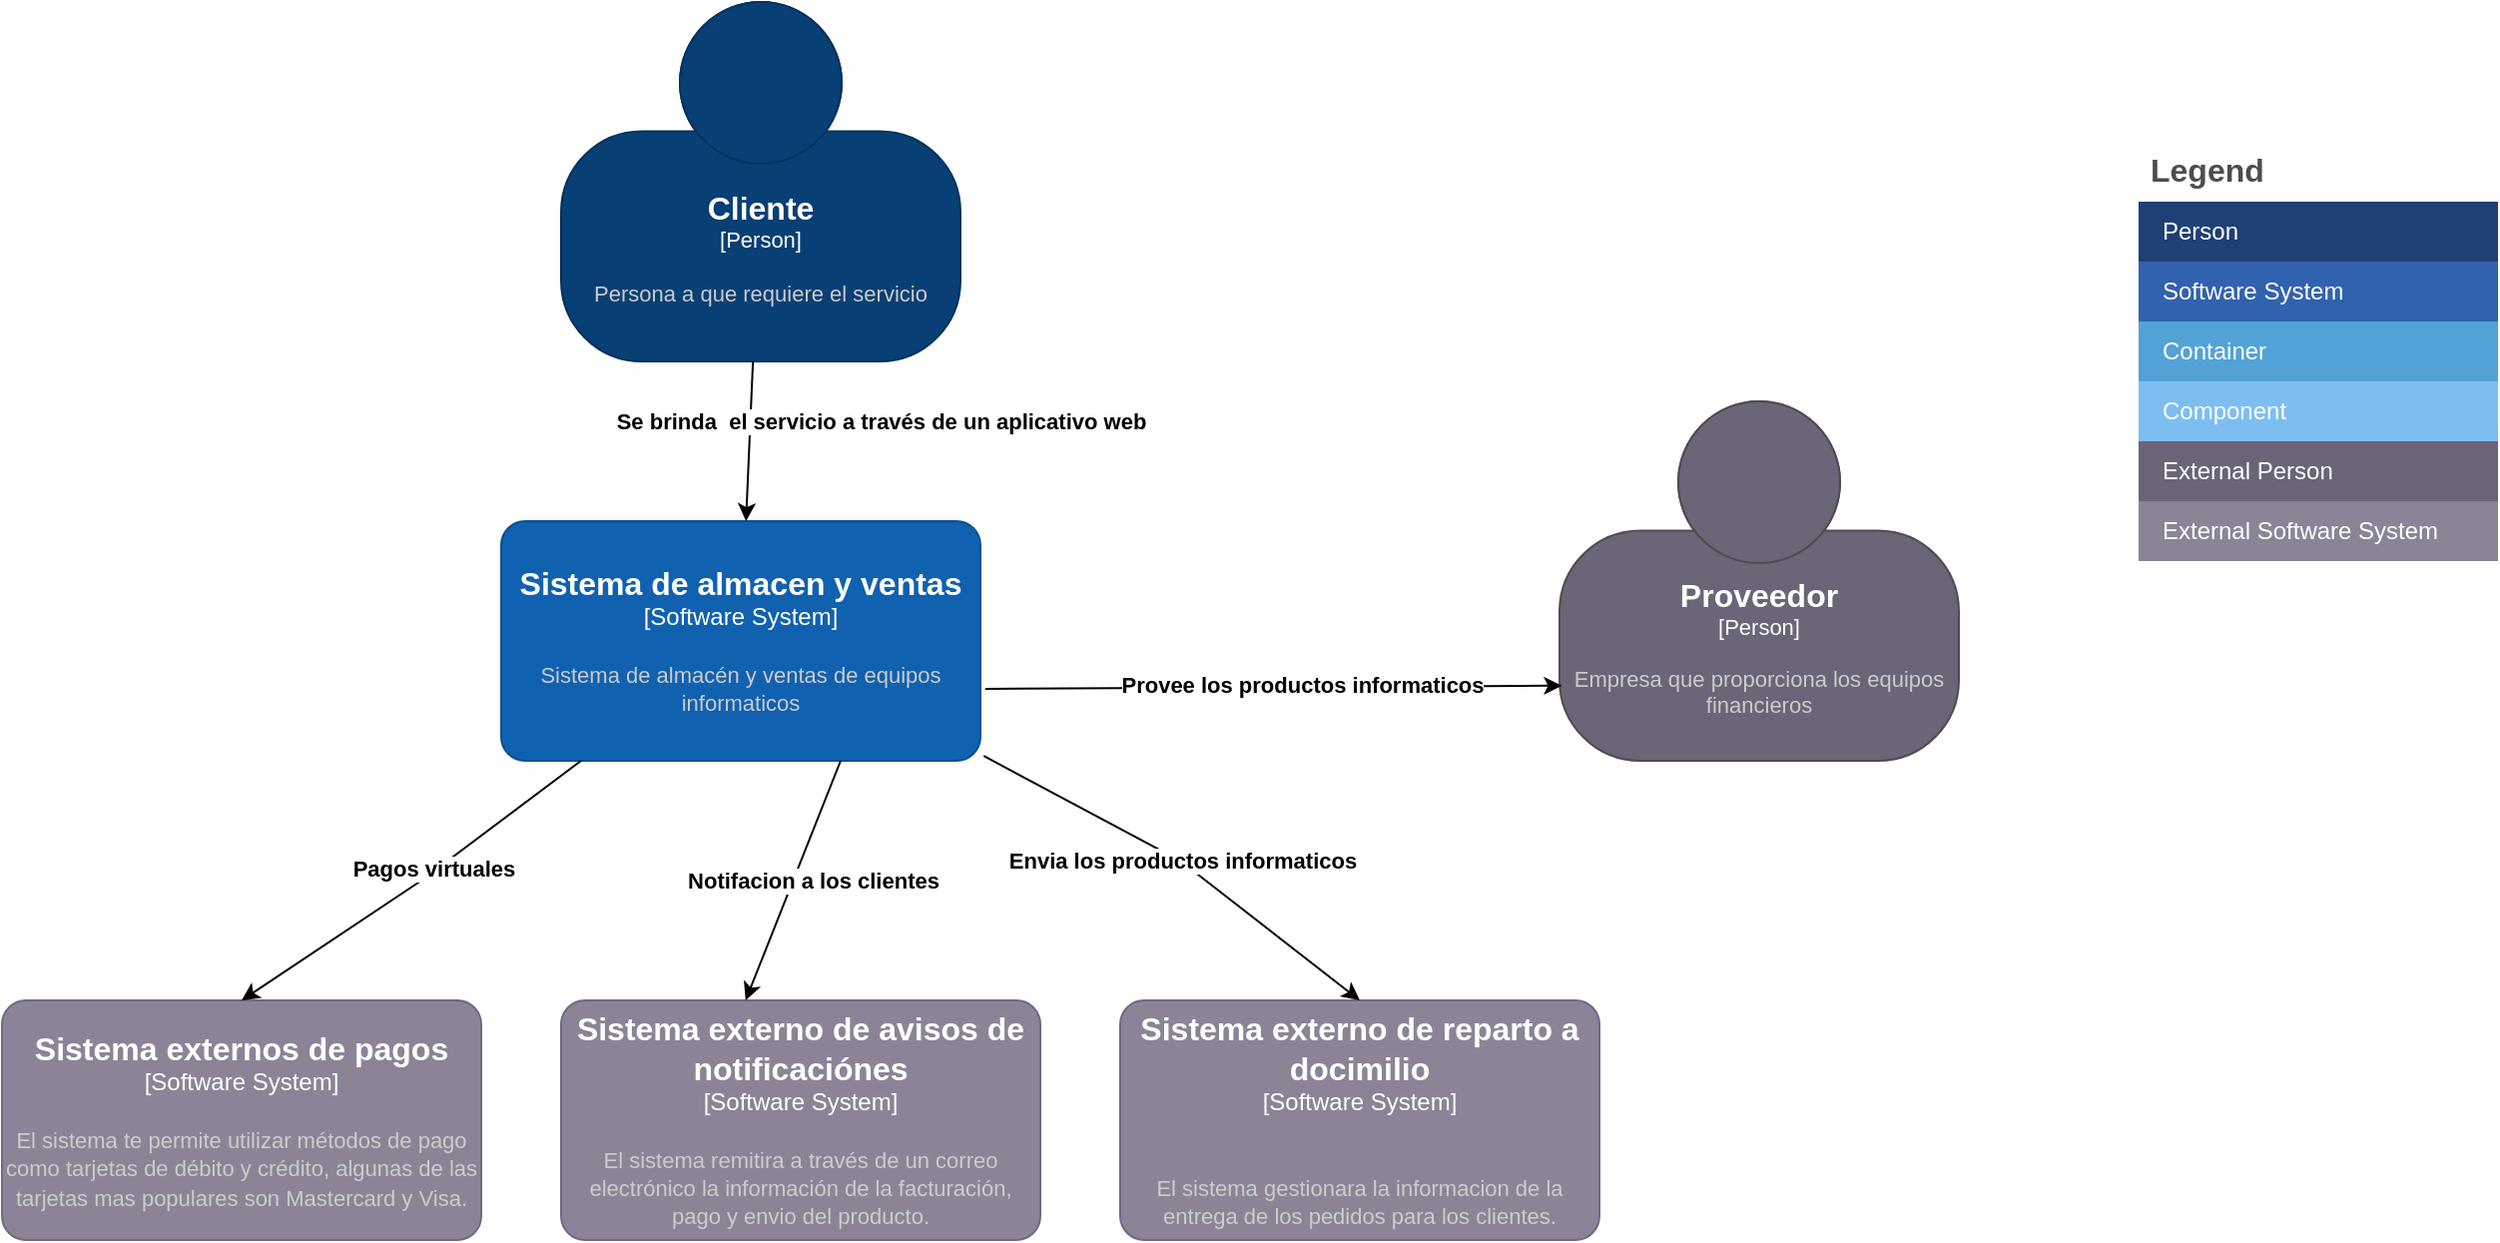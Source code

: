 <mxfile version="20.8.18" type="github">
  <diagram name="Página-1" id="iMjMDnPasPtiOvA3PGTn">
    <mxGraphModel dx="1313" dy="1885" grid="1" gridSize="10" guides="1" tooltips="1" connect="1" arrows="1" fold="1" page="1" pageScale="1" pageWidth="827" pageHeight="1169" math="0" shadow="0">
      <root>
        <mxCell id="0" />
        <mxCell id="1" parent="0" />
        <object placeholders="1" c4Name="Sistema de almacen y ventas" c4Type="Software System" c4Description="Sistema de almacén y ventas de equipos informaticos" label="&lt;font style=&quot;font-size: 16px&quot;&gt;&lt;b&gt;%c4Name%&lt;/b&gt;&lt;/font&gt;&lt;div&gt;[%c4Type%]&lt;/div&gt;&lt;br&gt;&lt;div&gt;&lt;font style=&quot;font-size: 11px&quot;&gt;&lt;font color=&quot;#cccccc&quot;&gt;%c4Description%&lt;/font&gt;&lt;/div&gt;" id="D-oZSSC1ckLGkXzow-cw-2">
          <mxCell style="rounded=1;whiteSpace=wrap;html=1;labelBackgroundColor=none;fillColor=#1061B0;fontColor=#ffffff;align=center;arcSize=10;strokeColor=#0D5091;metaEdit=1;resizable=0;points=[[0.25,0,0],[0.5,0,0],[0.75,0,0],[1,0.25,0],[1,0.5,0],[1,0.75,0],[0.75,1,0],[0.5,1,0],[0.25,1,0],[0,0.75,0],[0,0.5,0],[0,0.25,0]];" vertex="1" parent="1">
            <mxGeometry x="620" y="100" width="240" height="120" as="geometry" />
          </mxCell>
        </object>
        <object placeholders="1" c4Name="Cliente" c4Type="Person" c4Description="Persona a que requiere el servicio" label="&lt;font style=&quot;font-size: 16px&quot;&gt;&lt;b&gt;%c4Name%&lt;/b&gt;&lt;/font&gt;&lt;div&gt;[%c4Type%]&lt;/div&gt;&lt;br&gt;&lt;div&gt;&lt;font style=&quot;font-size: 11px&quot;&gt;&lt;font color=&quot;#cccccc&quot;&gt;%c4Description%&lt;/font&gt;&lt;/div&gt;" id="D-oZSSC1ckLGkXzow-cw-3">
          <mxCell style="html=1;fontSize=11;dashed=0;whiteSpace=wrap;fillColor=#083F75;strokeColor=#06315C;fontColor=#ffffff;shape=mxgraph.c4.person2;align=center;metaEdit=1;points=[[0.5,0,0],[1,0.5,0],[1,0.75,0],[0.75,1,0],[0.5,1,0],[0.25,1,0],[0,0.75,0],[0,0.5,0]];resizable=0;" vertex="1" parent="1">
            <mxGeometry x="650" y="-160" width="200" height="180" as="geometry" />
          </mxCell>
        </object>
        <object placeholders="1" c4Name="Proveedor" c4Type="Person" c4Description="Empresa que proporciona los equipos financieros" label="&lt;font style=&quot;font-size: 16px&quot;&gt;&lt;b&gt;%c4Name%&lt;/b&gt;&lt;/font&gt;&lt;div&gt;[%c4Type%]&lt;/div&gt;&lt;br&gt;&lt;div&gt;&lt;font style=&quot;font-size: 11px&quot;&gt;&lt;font color=&quot;#cccccc&quot;&gt;%c4Description%&lt;/font&gt;&lt;/div&gt;" id="D-oZSSC1ckLGkXzow-cw-4">
          <mxCell style="html=1;fontSize=11;dashed=0;whiteSpace=wrap;fillColor=#6C6477;strokeColor=#4D4D4D;fontColor=#ffffff;shape=mxgraph.c4.person2;align=center;metaEdit=1;points=[[0.5,0,0],[1,0.5,0],[1,0.75,0],[0.75,1,0],[0.5,1,0],[0.25,1,0],[0,0.75,0],[0,0.5,0]];resizable=0;" vertex="1" parent="1">
            <mxGeometry x="1150" y="40" width="200" height="180" as="geometry" />
          </mxCell>
        </object>
        <mxCell id="D-oZSSC1ckLGkXzow-cw-5" value="Legend" style="shape=table;startSize=30;container=1;collapsible=0;childLayout=tableLayout;fontSize=16;align=left;verticalAlign=top;fillColor=none;strokeColor=none;fontColor=#4D4D4D;fontStyle=1;spacingLeft=6;spacing=0;resizable=0;" vertex="1" parent="1">
          <mxGeometry x="1440" y="-90" width="180" height="210" as="geometry" />
        </mxCell>
        <mxCell id="D-oZSSC1ckLGkXzow-cw-6" value="" style="shape=tableRow;horizontal=0;startSize=0;swimlaneHead=0;swimlaneBody=0;strokeColor=inherit;top=0;left=0;bottom=0;right=0;collapsible=0;dropTarget=0;fillColor=none;points=[[0,0.5],[1,0.5]];portConstraint=eastwest;fontSize=12;" vertex="1" parent="D-oZSSC1ckLGkXzow-cw-5">
          <mxGeometry y="30" width="180" height="30" as="geometry" />
        </mxCell>
        <mxCell id="D-oZSSC1ckLGkXzow-cw-7" value="Person" style="shape=partialRectangle;html=1;whiteSpace=wrap;connectable=0;strokeColor=inherit;overflow=hidden;fillColor=#1E4074;top=0;left=0;bottom=0;right=0;pointerEvents=1;fontSize=12;align=left;fontColor=#FFFFFF;gradientColor=none;spacingLeft=10;spacingRight=4;" vertex="1" parent="D-oZSSC1ckLGkXzow-cw-6">
          <mxGeometry width="180" height="30" as="geometry">
            <mxRectangle width="180" height="30" as="alternateBounds" />
          </mxGeometry>
        </mxCell>
        <mxCell id="D-oZSSC1ckLGkXzow-cw-8" value="" style="shape=tableRow;horizontal=0;startSize=0;swimlaneHead=0;swimlaneBody=0;strokeColor=inherit;top=0;left=0;bottom=0;right=0;collapsible=0;dropTarget=0;fillColor=none;points=[[0,0.5],[1,0.5]];portConstraint=eastwest;fontSize=12;" vertex="1" parent="D-oZSSC1ckLGkXzow-cw-5">
          <mxGeometry y="60" width="180" height="30" as="geometry" />
        </mxCell>
        <mxCell id="D-oZSSC1ckLGkXzow-cw-9" value="Software System" style="shape=partialRectangle;html=1;whiteSpace=wrap;connectable=0;strokeColor=inherit;overflow=hidden;fillColor=#3162AF;top=0;left=0;bottom=0;right=0;pointerEvents=1;fontSize=12;align=left;fontColor=#FFFFFF;gradientColor=none;spacingLeft=10;spacingRight=4;" vertex="1" parent="D-oZSSC1ckLGkXzow-cw-8">
          <mxGeometry width="180" height="30" as="geometry">
            <mxRectangle width="180" height="30" as="alternateBounds" />
          </mxGeometry>
        </mxCell>
        <mxCell id="D-oZSSC1ckLGkXzow-cw-10" value="" style="shape=tableRow;horizontal=0;startSize=0;swimlaneHead=0;swimlaneBody=0;strokeColor=inherit;top=0;left=0;bottom=0;right=0;collapsible=0;dropTarget=0;fillColor=none;points=[[0,0.5],[1,0.5]];portConstraint=eastwest;fontSize=12;" vertex="1" parent="D-oZSSC1ckLGkXzow-cw-5">
          <mxGeometry y="90" width="180" height="30" as="geometry" />
        </mxCell>
        <mxCell id="D-oZSSC1ckLGkXzow-cw-11" value="Container" style="shape=partialRectangle;html=1;whiteSpace=wrap;connectable=0;strokeColor=inherit;overflow=hidden;fillColor=#52a2d8;top=0;left=0;bottom=0;right=0;pointerEvents=1;fontSize=12;align=left;fontColor=#FFFFFF;gradientColor=none;spacingLeft=10;spacingRight=4;" vertex="1" parent="D-oZSSC1ckLGkXzow-cw-10">
          <mxGeometry width="180" height="30" as="geometry">
            <mxRectangle width="180" height="30" as="alternateBounds" />
          </mxGeometry>
        </mxCell>
        <mxCell id="D-oZSSC1ckLGkXzow-cw-12" value="" style="shape=tableRow;horizontal=0;startSize=0;swimlaneHead=0;swimlaneBody=0;strokeColor=inherit;top=0;left=0;bottom=0;right=0;collapsible=0;dropTarget=0;fillColor=none;points=[[0,0.5],[1,0.5]];portConstraint=eastwest;fontSize=12;" vertex="1" parent="D-oZSSC1ckLGkXzow-cw-5">
          <mxGeometry y="120" width="180" height="30" as="geometry" />
        </mxCell>
        <mxCell id="D-oZSSC1ckLGkXzow-cw-13" value="Component" style="shape=partialRectangle;html=1;whiteSpace=wrap;connectable=0;strokeColor=inherit;overflow=hidden;fillColor=#7dbef2;top=0;left=0;bottom=0;right=0;pointerEvents=1;fontSize=12;align=left;fontColor=#FFFFFF;gradientColor=none;spacingLeft=10;spacingRight=4;" vertex="1" parent="D-oZSSC1ckLGkXzow-cw-12">
          <mxGeometry width="180" height="30" as="geometry">
            <mxRectangle width="180" height="30" as="alternateBounds" />
          </mxGeometry>
        </mxCell>
        <mxCell id="D-oZSSC1ckLGkXzow-cw-14" value="" style="shape=tableRow;horizontal=0;startSize=0;swimlaneHead=0;swimlaneBody=0;strokeColor=inherit;top=0;left=0;bottom=0;right=0;collapsible=0;dropTarget=0;fillColor=none;points=[[0,0.5],[1,0.5]];portConstraint=eastwest;fontSize=12;" vertex="1" parent="D-oZSSC1ckLGkXzow-cw-5">
          <mxGeometry y="150" width="180" height="30" as="geometry" />
        </mxCell>
        <mxCell id="D-oZSSC1ckLGkXzow-cw-15" value="External Person" style="shape=partialRectangle;html=1;whiteSpace=wrap;connectable=0;strokeColor=inherit;overflow=hidden;fillColor=#6b6477;top=0;left=0;bottom=0;right=0;pointerEvents=1;fontSize=12;align=left;fontColor=#FFFFFF;gradientColor=none;spacingLeft=10;spacingRight=4;" vertex="1" parent="D-oZSSC1ckLGkXzow-cw-14">
          <mxGeometry width="180" height="30" as="geometry">
            <mxRectangle width="180" height="30" as="alternateBounds" />
          </mxGeometry>
        </mxCell>
        <mxCell id="D-oZSSC1ckLGkXzow-cw-16" value="" style="shape=tableRow;horizontal=0;startSize=0;swimlaneHead=0;swimlaneBody=0;strokeColor=inherit;top=0;left=0;bottom=0;right=0;collapsible=0;dropTarget=0;fillColor=none;points=[[0,0.5],[1,0.5]];portConstraint=eastwest;fontSize=12;" vertex="1" parent="D-oZSSC1ckLGkXzow-cw-5">
          <mxGeometry y="180" width="180" height="30" as="geometry" />
        </mxCell>
        <mxCell id="D-oZSSC1ckLGkXzow-cw-17" value="External Software System" style="shape=partialRectangle;html=1;whiteSpace=wrap;connectable=0;strokeColor=inherit;overflow=hidden;fillColor=#8b8496;top=0;left=0;bottom=0;right=0;pointerEvents=1;fontSize=12;align=left;fontColor=#FFFFFF;gradientColor=none;spacingLeft=10;spacingRight=4;" vertex="1" parent="D-oZSSC1ckLGkXzow-cw-16">
          <mxGeometry width="180" height="30" as="geometry">
            <mxRectangle width="180" height="30" as="alternateBounds" />
          </mxGeometry>
        </mxCell>
        <object placeholders="1" c4Name="Sistema externos de pagos " c4Type="Software System" c4Description="El sistema te permite utilizar métodos de pago como tarjetas de débito y crédito, algunas de las tarjetas  mas populares son Mastercard y Visa.&#xa;" label="&lt;font style=&quot;font-size: 16px&quot;&gt;&lt;b&gt;%c4Name%&lt;/b&gt;&lt;/font&gt;&lt;div&gt;[%c4Type%]&lt;/div&gt;&lt;br&gt;&lt;div&gt;&lt;font style=&quot;font-size: 11px&quot;&gt;&lt;font color=&quot;#cccccc&quot;&gt;%c4Description%&lt;/font&gt;&lt;/div&gt;" id="D-oZSSC1ckLGkXzow-cw-18">
          <mxCell style="rounded=1;whiteSpace=wrap;html=1;labelBackgroundColor=none;fillColor=#8C8496;fontColor=#ffffff;align=center;arcSize=10;strokeColor=#736782;metaEdit=1;resizable=0;points=[[0.25,0,0],[0.5,0,0],[0.75,0,0],[1,0.25,0],[1,0.5,0],[1,0.75,0],[0.75,1,0],[0.5,1,0],[0.25,1,0],[0,0.75,0],[0,0.5,0],[0,0.25,0]];" vertex="1" parent="1">
            <mxGeometry x="370" y="340" width="240" height="120" as="geometry" />
          </mxCell>
        </object>
        <object placeholders="1" c4Name="Sistema externo de avisos de notificaciónes " c4Type="Software System" c4Description="El sistema remitira a través de un correo electrónico la información de la facturación, pago y envio del producto." label="&lt;font style=&quot;font-size: 16px&quot;&gt;&lt;b&gt;%c4Name%&lt;/b&gt;&lt;/font&gt;&lt;div&gt;[%c4Type%]&lt;/div&gt;&lt;br&gt;&lt;div&gt;&lt;font style=&quot;font-size: 11px&quot;&gt;&lt;font color=&quot;#cccccc&quot;&gt;%c4Description%&lt;/font&gt;&lt;/div&gt;" id="D-oZSSC1ckLGkXzow-cw-19">
          <mxCell style="rounded=1;whiteSpace=wrap;html=1;labelBackgroundColor=none;fillColor=#8C8496;fontColor=#ffffff;align=center;arcSize=10;strokeColor=#736782;metaEdit=1;resizable=0;points=[[0.25,0,0],[0.5,0,0],[0.75,0,0],[1,0.25,0],[1,0.5,0],[1,0.75,0],[0.75,1,0],[0.5,1,0],[0.25,1,0],[0,0.75,0],[0,0.5,0],[0,0.25,0]];" vertex="1" parent="1">
            <mxGeometry x="650" y="340" width="240" height="120" as="geometry" />
          </mxCell>
        </object>
        <mxCell id="D-oZSSC1ckLGkXzow-cw-20" value="" style="endArrow=classic;html=1;rounded=0;" edge="1" parent="1" source="D-oZSSC1ckLGkXzow-cw-3" target="D-oZSSC1ckLGkXzow-cw-2">
          <mxGeometry width="50" height="50" relative="1" as="geometry">
            <mxPoint x="430" y="210" as="sourcePoint" />
            <mxPoint x="490" y="210" as="targetPoint" />
          </mxGeometry>
        </mxCell>
        <mxCell id="D-oZSSC1ckLGkXzow-cw-26" value="" style="endArrow=classic;html=1;rounded=0;entryX=0.006;entryY=0.791;entryDx=0;entryDy=0;entryPerimeter=0;exitX=1.01;exitY=0.7;exitDx=0;exitDy=0;exitPerimeter=0;" edge="1" parent="1" source="D-oZSSC1ckLGkXzow-cw-2" target="D-oZSSC1ckLGkXzow-cw-4">
          <mxGeometry relative="1" as="geometry">
            <mxPoint x="450" y="210" as="sourcePoint" />
            <mxPoint x="710" y="180" as="targetPoint" />
            <Array as="points" />
          </mxGeometry>
        </mxCell>
        <mxCell id="D-oZSSC1ckLGkXzow-cw-27" value="Provee los productos informaticos" style="edgeLabel;resizable=0;html=1;align=center;verticalAlign=middle;fontStyle=1" connectable="0" vertex="1" parent="D-oZSSC1ckLGkXzow-cw-26">
          <mxGeometry relative="1" as="geometry">
            <mxPoint x="14" y="-1" as="offset" />
          </mxGeometry>
        </mxCell>
        <mxCell id="D-oZSSC1ckLGkXzow-cw-28" value="&lt;b&gt;Se brinda&amp;nbsp; el servicio a través de un aplicativo web&lt;/b&gt;" style="edgeLabel;resizable=0;html=1;align=center;verticalAlign=middle;" connectable="0" vertex="1" parent="1">
          <mxGeometry x="809.995" y="50.002" as="geometry" />
        </mxCell>
        <mxCell id="D-oZSSC1ckLGkXzow-cw-29" value="" style="endArrow=classic;html=1;rounded=0;entryX=0.5;entryY=0;entryDx=0;entryDy=0;entryPerimeter=0;" edge="1" parent="1" source="D-oZSSC1ckLGkXzow-cw-2" target="D-oZSSC1ckLGkXzow-cw-18">
          <mxGeometry relative="1" as="geometry">
            <mxPoint x="410" y="240" as="sourcePoint" />
            <mxPoint x="370" y="310" as="targetPoint" />
            <Array as="points">
              <mxPoint x="580" y="280" />
            </Array>
          </mxGeometry>
        </mxCell>
        <mxCell id="D-oZSSC1ckLGkXzow-cw-30" value="Pagos virtuales" style="edgeLabel;resizable=0;html=1;align=center;verticalAlign=middle;fontStyle=1" connectable="0" vertex="1" parent="D-oZSSC1ckLGkXzow-cw-29">
          <mxGeometry relative="1" as="geometry">
            <mxPoint x="9" y="-8" as="offset" />
          </mxGeometry>
        </mxCell>
        <mxCell id="D-oZSSC1ckLGkXzow-cw-31" value="" style="endArrow=classic;html=1;rounded=0;entryX=0.385;entryY=0;entryDx=0;entryDy=0;entryPerimeter=0;" edge="1" parent="1" target="D-oZSSC1ckLGkXzow-cw-19">
          <mxGeometry relative="1" as="geometry">
            <mxPoint x="790" y="220" as="sourcePoint" />
            <mxPoint x="740" y="360" as="targetPoint" />
            <Array as="points" />
          </mxGeometry>
        </mxCell>
        <mxCell id="D-oZSSC1ckLGkXzow-cw-32" value="Notifacion a los clientes&lt;br&gt;" style="edgeLabel;resizable=0;html=1;align=center;verticalAlign=middle;fontStyle=1" connectable="0" vertex="1" parent="D-oZSSC1ckLGkXzow-cw-31">
          <mxGeometry relative="1" as="geometry">
            <mxPoint x="10" as="offset" />
          </mxGeometry>
        </mxCell>
        <object placeholders="1" c4Name="Sistema externo de reparto a docimilio" c4Type="Software System" c4Description="&#xa;El sistema gestionara la informacion de la entrega de los pedidos para los clientes." label="&lt;font style=&quot;font-size: 16px&quot;&gt;&lt;b&gt;%c4Name%&lt;/b&gt;&lt;/font&gt;&lt;div&gt;[%c4Type%]&lt;/div&gt;&lt;br&gt;&lt;div&gt;&lt;font style=&quot;font-size: 11px&quot;&gt;&lt;font color=&quot;#cccccc&quot;&gt;%c4Description%&lt;/font&gt;&lt;/div&gt;" id="D-oZSSC1ckLGkXzow-cw-33">
          <mxCell style="rounded=1;whiteSpace=wrap;html=1;labelBackgroundColor=none;fillColor=#8C8496;fontColor=#ffffff;align=center;arcSize=10;strokeColor=#736782;metaEdit=1;resizable=0;points=[[0.25,0,0],[0.5,0,0],[0.75,0,0],[1,0.25,0],[1,0.5,0],[1,0.75,0],[0.75,1,0],[0.5,1,0],[0.25,1,0],[0,0.75,0],[0,0.5,0],[0,0.25,0]];" vertex="1" parent="1">
            <mxGeometry x="930" y="340" width="240" height="120" as="geometry" />
          </mxCell>
        </object>
        <mxCell id="D-oZSSC1ckLGkXzow-cw-36" value="E" style="endArrow=classic;html=1;rounded=0;exitX=1.007;exitY=0.98;exitDx=0;exitDy=0;exitPerimeter=0;entryX=0.5;entryY=0;entryDx=0;entryDy=0;entryPerimeter=0;" edge="1" parent="1" source="D-oZSSC1ckLGkXzow-cw-2" target="D-oZSSC1ckLGkXzow-cw-33">
          <mxGeometry relative="1" as="geometry">
            <mxPoint x="880" y="250" as="sourcePoint" />
            <mxPoint x="980" y="250" as="targetPoint" />
            <Array as="points">
              <mxPoint x="960" y="270" />
            </Array>
          </mxGeometry>
        </mxCell>
        <mxCell id="D-oZSSC1ckLGkXzow-cw-37" value="Envia los productos informaticos" style="edgeLabel;resizable=0;html=1;align=center;verticalAlign=middle;fontStyle=1" connectable="0" vertex="1" parent="D-oZSSC1ckLGkXzow-cw-36">
          <mxGeometry relative="1" as="geometry">
            <mxPoint y="-1" as="offset" />
          </mxGeometry>
        </mxCell>
      </root>
    </mxGraphModel>
  </diagram>
</mxfile>
